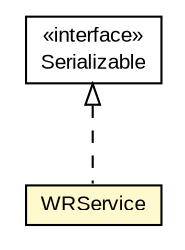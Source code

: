 #!/usr/local/bin/dot
#
# Class diagram 
# Generated by UMLGraph version 5.3 (http://www.umlgraph.org/)
#

digraph G {
	edge [fontname="arial",fontsize=10,labelfontname="arial",labelfontsize=10];
	node [fontname="arial",fontsize=10,shape=plaintext];
	nodesep=0.25;
	ranksep=0.5;
	// context.arch.logging.hibernate.WRService
	c159953 [label=<<table title="context.arch.logging.hibernate.WRService" border="0" cellborder="1" cellspacing="0" cellpadding="2" port="p" bgcolor="lemonChiffon" href="./WRService.html">
		<tr><td><table border="0" cellspacing="0" cellpadding="1">
<tr><td align="center" balign="center"> WRService </td></tr>
		</table></td></tr>
		</table>>, fontname="arial", fontcolor="black", fontsize=10.0];
	//context.arch.logging.hibernate.WRService implements java.io.Serializable
	c159971:p -> c159953:p [dir=back,arrowtail=empty,style=dashed];
	// java.io.Serializable
	c159971 [label=<<table title="java.io.Serializable" border="0" cellborder="1" cellspacing="0" cellpadding="2" port="p" href="http://java.sun.com/j2se/1.4.2/docs/api/java/io/Serializable.html">
		<tr><td><table border="0" cellspacing="0" cellpadding="1">
<tr><td align="center" balign="center"> &#171;interface&#187; </td></tr>
<tr><td align="center" balign="center"> Serializable </td></tr>
		</table></td></tr>
		</table>>, fontname="arial", fontcolor="black", fontsize=10.0];
}

